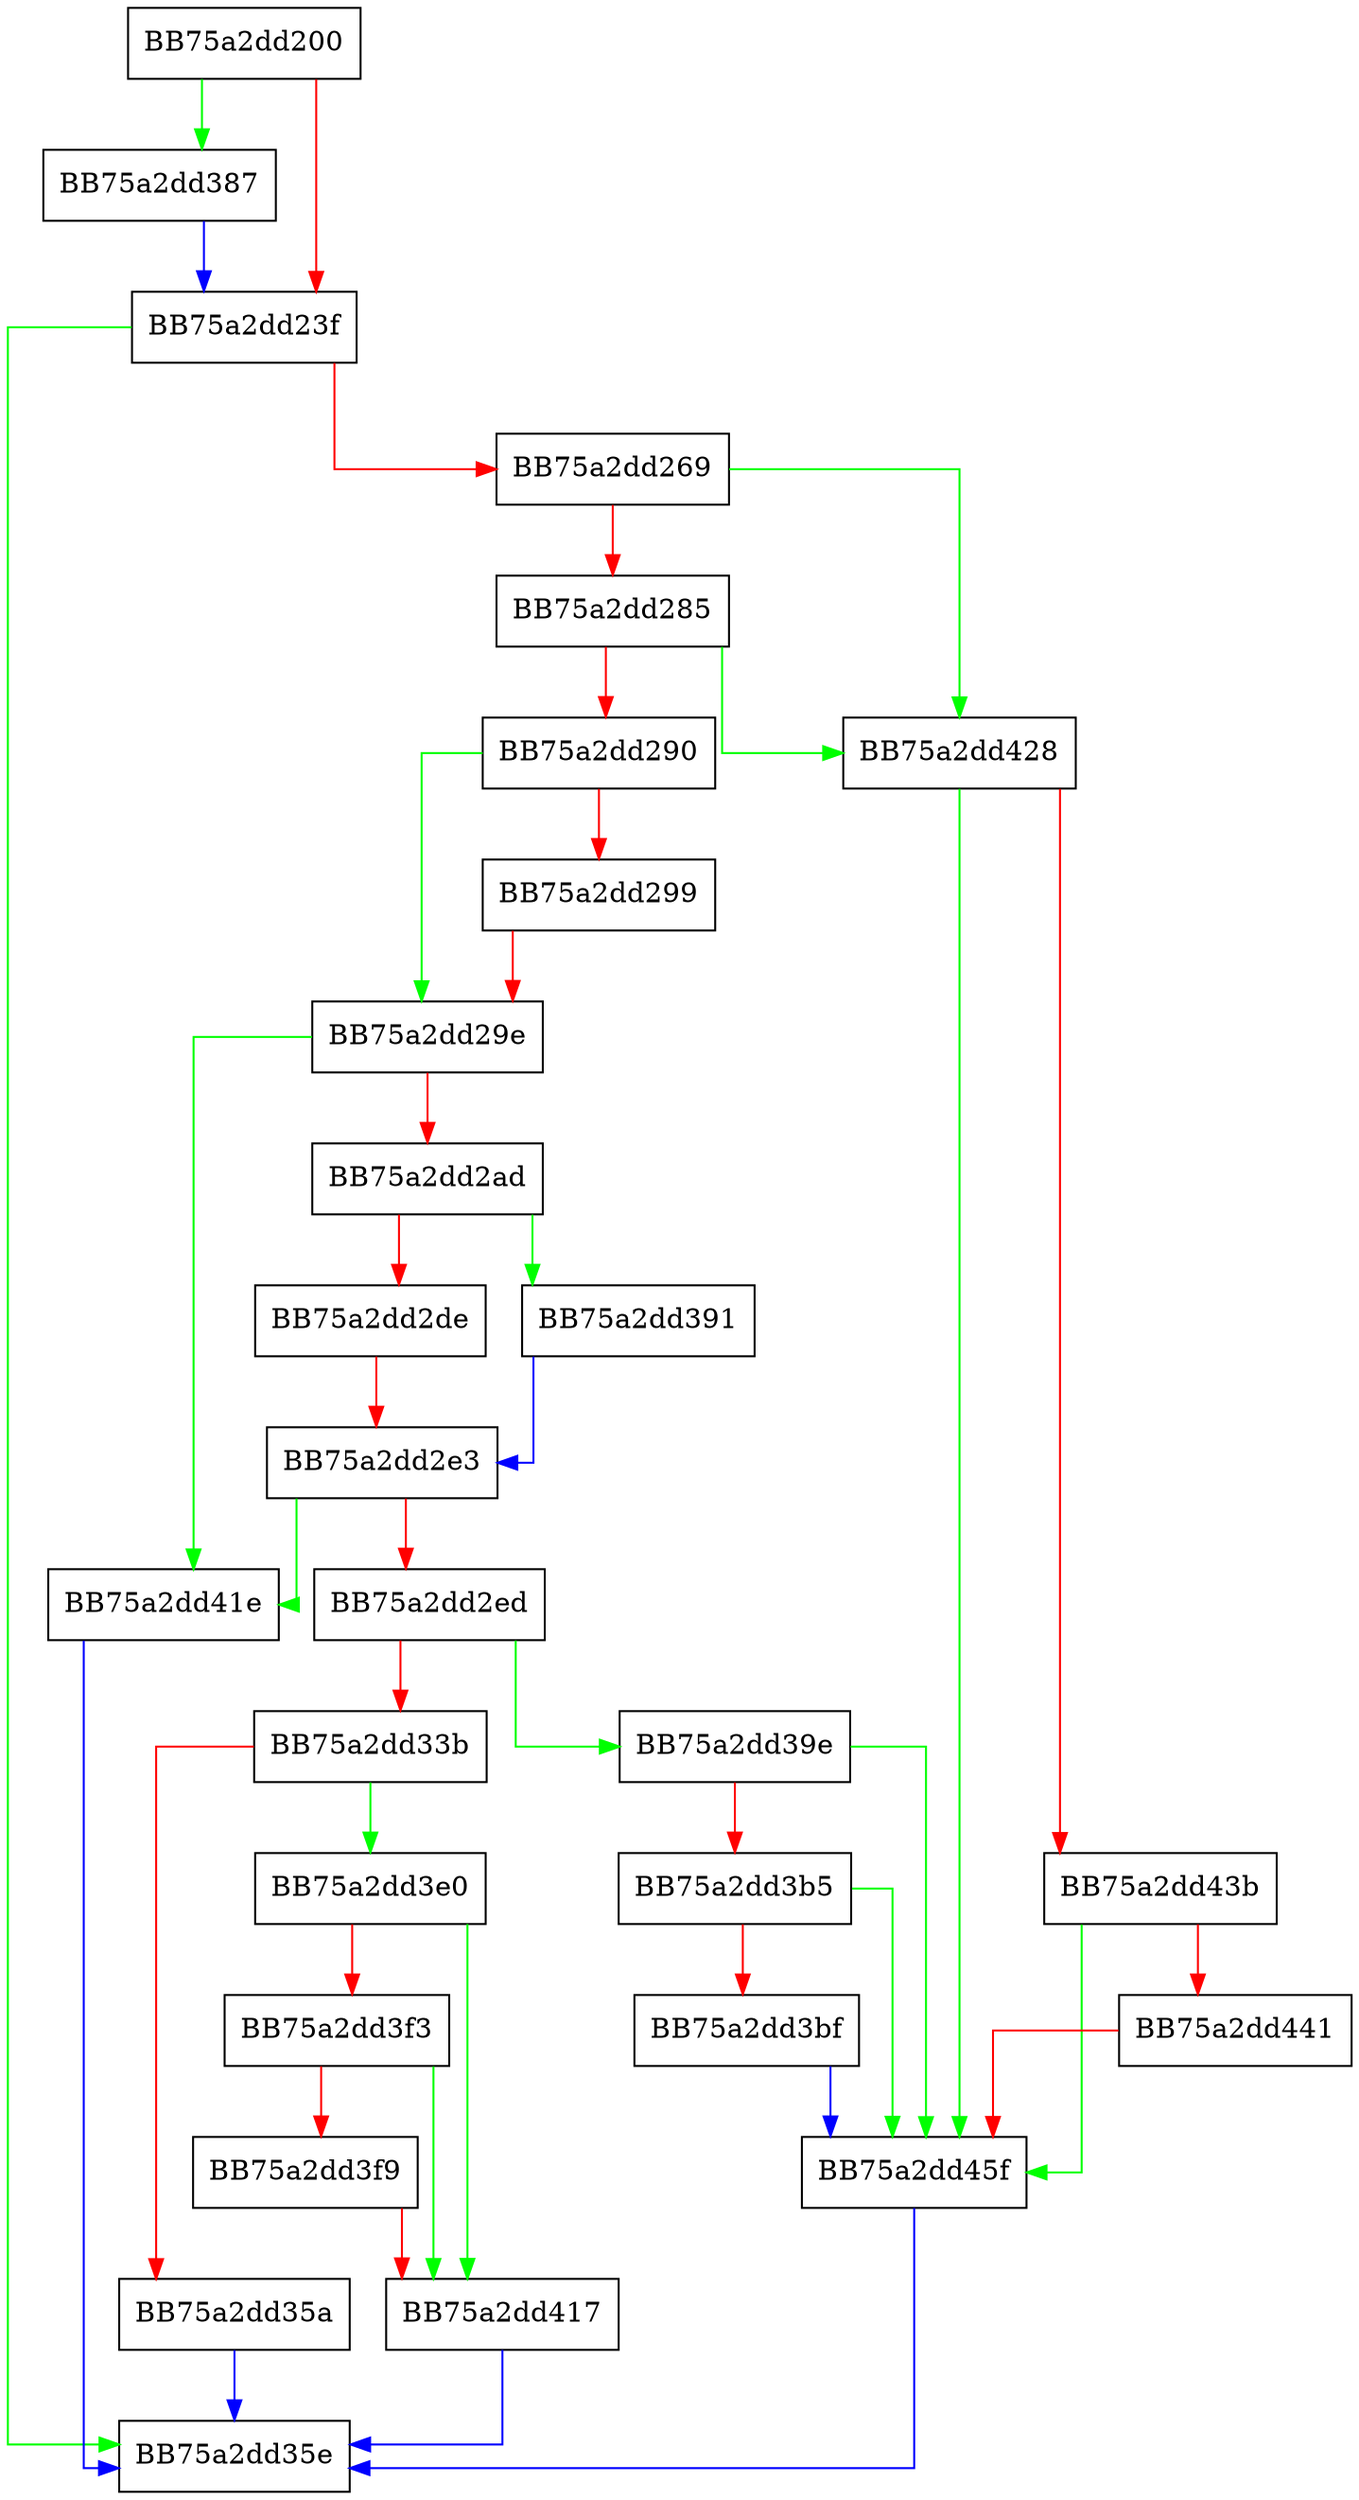 digraph LoadNextStringTable {
  node [shape="box"];
  graph [splines=ortho];
  BB75a2dd200 -> BB75a2dd387 [color="green"];
  BB75a2dd200 -> BB75a2dd23f [color="red"];
  BB75a2dd23f -> BB75a2dd35e [color="green"];
  BB75a2dd23f -> BB75a2dd269 [color="red"];
  BB75a2dd269 -> BB75a2dd428 [color="green"];
  BB75a2dd269 -> BB75a2dd285 [color="red"];
  BB75a2dd285 -> BB75a2dd428 [color="green"];
  BB75a2dd285 -> BB75a2dd290 [color="red"];
  BB75a2dd290 -> BB75a2dd29e [color="green"];
  BB75a2dd290 -> BB75a2dd299 [color="red"];
  BB75a2dd299 -> BB75a2dd29e [color="red"];
  BB75a2dd29e -> BB75a2dd41e [color="green"];
  BB75a2dd29e -> BB75a2dd2ad [color="red"];
  BB75a2dd2ad -> BB75a2dd391 [color="green"];
  BB75a2dd2ad -> BB75a2dd2de [color="red"];
  BB75a2dd2de -> BB75a2dd2e3 [color="red"];
  BB75a2dd2e3 -> BB75a2dd41e [color="green"];
  BB75a2dd2e3 -> BB75a2dd2ed [color="red"];
  BB75a2dd2ed -> BB75a2dd39e [color="green"];
  BB75a2dd2ed -> BB75a2dd33b [color="red"];
  BB75a2dd33b -> BB75a2dd3e0 [color="green"];
  BB75a2dd33b -> BB75a2dd35a [color="red"];
  BB75a2dd35a -> BB75a2dd35e [color="blue"];
  BB75a2dd387 -> BB75a2dd23f [color="blue"];
  BB75a2dd391 -> BB75a2dd2e3 [color="blue"];
  BB75a2dd39e -> BB75a2dd45f [color="green"];
  BB75a2dd39e -> BB75a2dd3b5 [color="red"];
  BB75a2dd3b5 -> BB75a2dd45f [color="green"];
  BB75a2dd3b5 -> BB75a2dd3bf [color="red"];
  BB75a2dd3bf -> BB75a2dd45f [color="blue"];
  BB75a2dd3e0 -> BB75a2dd417 [color="green"];
  BB75a2dd3e0 -> BB75a2dd3f3 [color="red"];
  BB75a2dd3f3 -> BB75a2dd417 [color="green"];
  BB75a2dd3f3 -> BB75a2dd3f9 [color="red"];
  BB75a2dd3f9 -> BB75a2dd417 [color="red"];
  BB75a2dd417 -> BB75a2dd35e [color="blue"];
  BB75a2dd41e -> BB75a2dd35e [color="blue"];
  BB75a2dd428 -> BB75a2dd45f [color="green"];
  BB75a2dd428 -> BB75a2dd43b [color="red"];
  BB75a2dd43b -> BB75a2dd45f [color="green"];
  BB75a2dd43b -> BB75a2dd441 [color="red"];
  BB75a2dd441 -> BB75a2dd45f [color="red"];
  BB75a2dd45f -> BB75a2dd35e [color="blue"];
}
